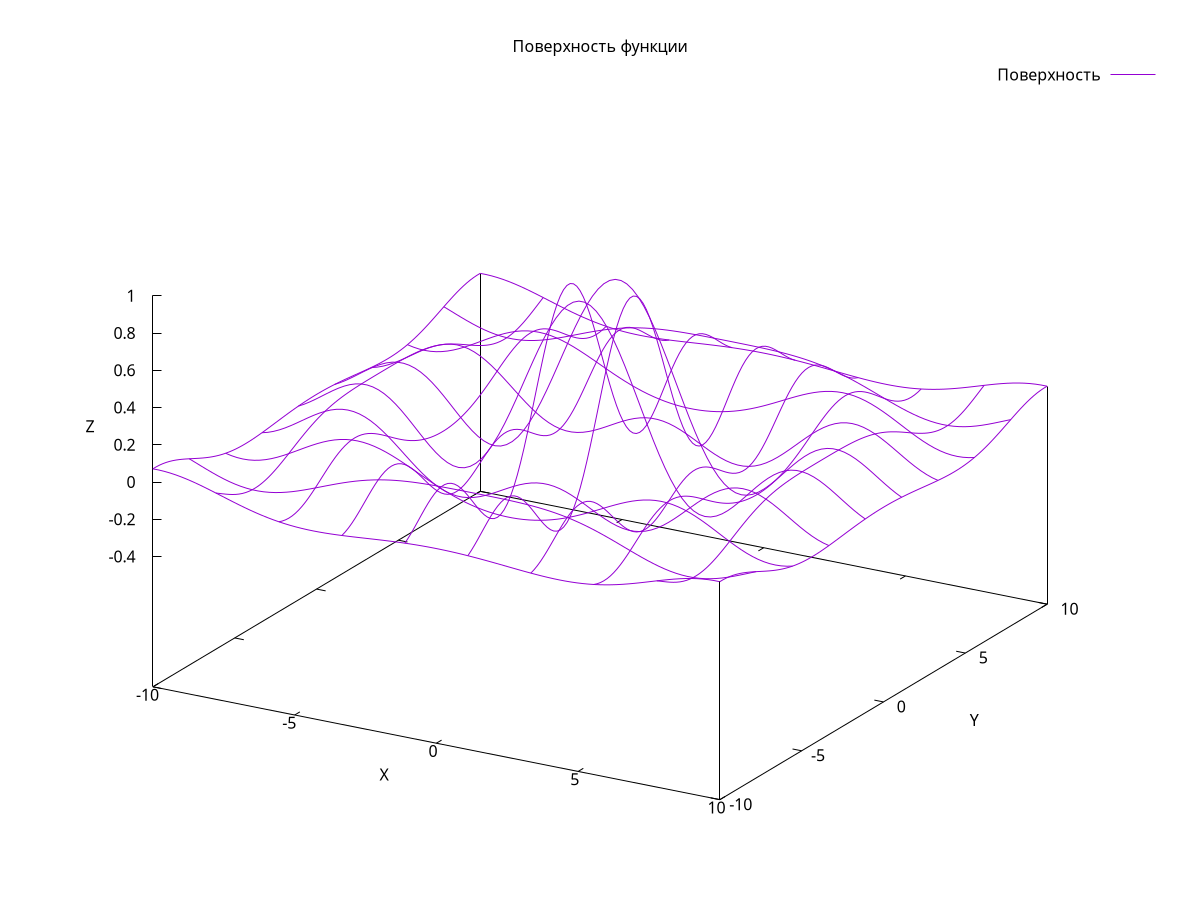 set terminal png
set output 'surface.png'

set title 'Поверхность функции'

set xlabel 'X'
set ylabel 'Y'
set zlabel 'Z'

splot [-10:10] [-10:10] sin(sqrt(x**2 + y**2)) / sqrt(x**2 + y**2) with lines title 'Поверхность'